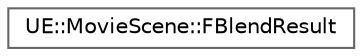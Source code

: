digraph "Graphical Class Hierarchy"
{
 // INTERACTIVE_SVG=YES
 // LATEX_PDF_SIZE
  bgcolor="transparent";
  edge [fontname=Helvetica,fontsize=10,labelfontname=Helvetica,labelfontsize=10];
  node [fontname=Helvetica,fontsize=10,shape=box,height=0.2,width=0.4];
  rankdir="LR";
  Node0 [id="Node000000",label="UE::MovieScene::FBlendResult",height=0.2,width=0.4,color="grey40", fillcolor="white", style="filled",URL="$d5/d78/structUE_1_1MovieScene_1_1FBlendResult.html",tooltip="Blend result struct that stores the cumulative sum of pre-weighted values, alongside the total weight..."];
}
